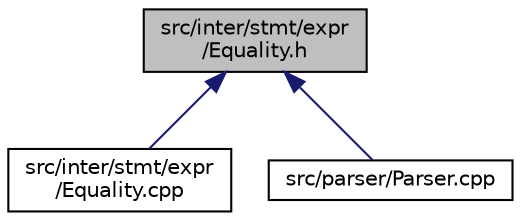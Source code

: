 digraph "src/inter/stmt/expr/Equality.h"
{
  edge [fontname="Helvetica",fontsize="10",labelfontname="Helvetica",labelfontsize="10"];
  node [fontname="Helvetica",fontsize="10",shape=record];
  Node8 [label="src/inter/stmt/expr\l/Equality.h",height=0.2,width=0.4,color="black", fillcolor="grey75", style="filled", fontcolor="black"];
  Node8 -> Node9 [dir="back",color="midnightblue",fontsize="10",style="solid"];
  Node9 [label="src/inter/stmt/expr\l/Equality.cpp",height=0.2,width=0.4,color="black", fillcolor="white", style="filled",URL="$_equality_8cpp.html"];
  Node8 -> Node10 [dir="back",color="midnightblue",fontsize="10",style="solid"];
  Node10 [label="src/parser/Parser.cpp",height=0.2,width=0.4,color="black", fillcolor="white", style="filled",URL="$_parser_8cpp.html"];
}
